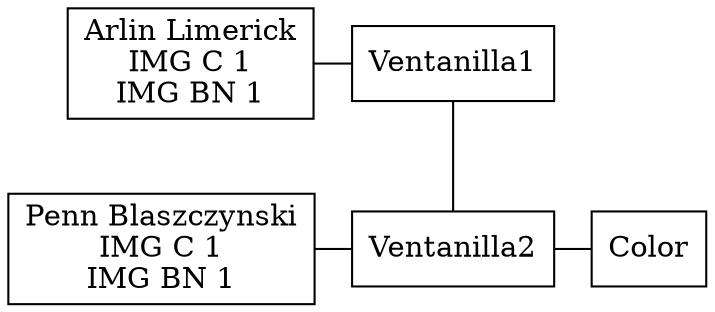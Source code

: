 digraph listaVentanillas {
node[shape=box]
edge[arrowhead=none]
0 [label=Ventanilla1]
1 [label="Arlin Limerick\nIMG C 1\nIMG BN 1"]
2 [label=Ventanilla2]
3 [label="Penn Blaszczynski\nIMG C 1\nIMG BN 1"]
4[label=Color]
1->0
0->2
3->2
2->4
{rank=same; 1; 0}
{rank=same; 3; 2}
{rank=same; 2; 4}
rankdir=TB
}